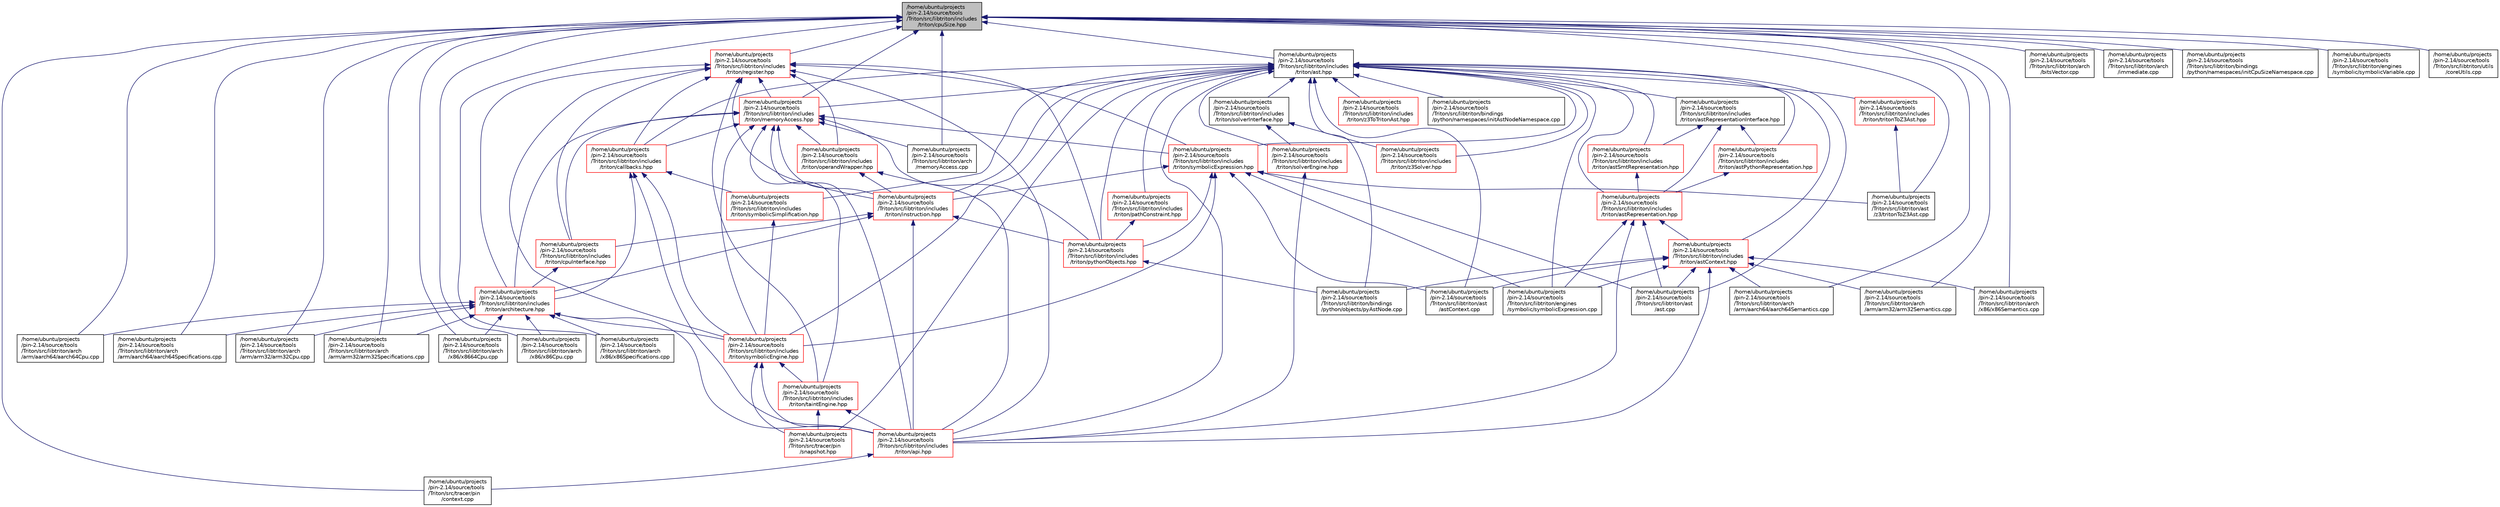 digraph "/home/ubuntu/projects/pin-2.14/source/tools/Triton/src/libtriton/includes/triton/cpuSize.hpp"
{
  edge [fontname="Helvetica",fontsize="10",labelfontname="Helvetica",labelfontsize="10"];
  node [fontname="Helvetica",fontsize="10",shape=record];
  Node0 [label="/home/ubuntu/projects\l/pin-2.14/source/tools\l/Triton/src/libtriton/includes\l/triton/cpuSize.hpp",height=0.2,width=0.4,color="black", fillcolor="grey75", style="filled", fontcolor="black"];
  Node0 -> Node1 [dir="back",color="midnightblue",fontsize="10",style="solid",fontname="Helvetica"];
  Node1 [label="/home/ubuntu/projects\l/pin-2.14/source/tools\l/Triton/src/libtriton/includes\l/triton/ast.hpp",height=0.2,width=0.4,color="black", fillcolor="white", style="filled",URL="$ast_8hpp.html"];
  Node1 -> Node2 [dir="back",color="midnightblue",fontsize="10",style="solid",fontname="Helvetica"];
  Node2 [label="/home/ubuntu/projects\l/pin-2.14/source/tools\l/Triton/src/libtriton/includes\l/triton/callbacks.hpp",height=0.2,width=0.4,color="red", fillcolor="white", style="filled",URL="$callbacks_8hpp.html"];
  Node2 -> Node3 [dir="back",color="midnightblue",fontsize="10",style="solid",fontname="Helvetica"];
  Node3 [label="/home/ubuntu/projects\l/pin-2.14/source/tools\l/Triton/src/libtriton/includes\l/triton/architecture.hpp",height=0.2,width=0.4,color="red", fillcolor="white", style="filled",URL="$architecture_8hpp.html"];
  Node3 -> Node4 [dir="back",color="midnightblue",fontsize="10",style="solid",fontname="Helvetica"];
  Node4 [label="/home/ubuntu/projects\l/pin-2.14/source/tools\l/Triton/src/libtriton/includes\l/triton/api.hpp",height=0.2,width=0.4,color="red", fillcolor="white", style="filled",URL="$libtriton_2includes_2triton_2api_8hpp.html"];
  Node4 -> Node11 [dir="back",color="midnightblue",fontsize="10",style="solid",fontname="Helvetica"];
  Node11 [label="/home/ubuntu/projects\l/pin-2.14/source/tools\l/Triton/src/tracer/pin\l/context.cpp",height=0.2,width=0.4,color="black", fillcolor="white", style="filled",URL="$context_8cpp.html"];
  Node3 -> Node19 [dir="back",color="midnightblue",fontsize="10",style="solid",fontname="Helvetica"];
  Node19 [label="/home/ubuntu/projects\l/pin-2.14/source/tools\l/Triton/src/libtriton/includes\l/triton/symbolicEngine.hpp",height=0.2,width=0.4,color="red", fillcolor="white", style="filled",URL="$symbolicEngine_8hpp.html"];
  Node19 -> Node20 [dir="back",color="midnightblue",fontsize="10",style="solid",fontname="Helvetica"];
  Node20 [label="/home/ubuntu/projects\l/pin-2.14/source/tools\l/Triton/src/libtriton/includes\l/triton/taintEngine.hpp",height=0.2,width=0.4,color="red", fillcolor="white", style="filled",URL="$taintEngine_8hpp.html"];
  Node20 -> Node4 [dir="back",color="midnightblue",fontsize="10",style="solid",fontname="Helvetica"];
  Node20 -> Node28 [dir="back",color="midnightblue",fontsize="10",style="solid",fontname="Helvetica"];
  Node28 [label="/home/ubuntu/projects\l/pin-2.14/source/tools\l/Triton/src/tracer/pin\l/snapshot.hpp",height=0.2,width=0.4,color="red", fillcolor="white", style="filled",URL="$snapshot_8hpp.html"];
  Node19 -> Node4 [dir="back",color="midnightblue",fontsize="10",style="solid",fontname="Helvetica"];
  Node19 -> Node28 [dir="back",color="midnightblue",fontsize="10",style="solid",fontname="Helvetica"];
  Node3 -> Node33 [dir="back",color="midnightblue",fontsize="10",style="solid",fontname="Helvetica"];
  Node33 [label="/home/ubuntu/projects\l/pin-2.14/source/tools\l/Triton/src/libtriton/arch\l/arm/aarch64/aarch64Cpu.cpp",height=0.2,width=0.4,color="black", fillcolor="white", style="filled",URL="$aarch64Cpu_8cpp.html"];
  Node3 -> Node34 [dir="back",color="midnightblue",fontsize="10",style="solid",fontname="Helvetica"];
  Node34 [label="/home/ubuntu/projects\l/pin-2.14/source/tools\l/Triton/src/libtriton/arch\l/arm/aarch64/aarch64Specifications.cpp",height=0.2,width=0.4,color="black", fillcolor="white", style="filled",URL="$aarch64Specifications_8cpp.html"];
  Node3 -> Node39 [dir="back",color="midnightblue",fontsize="10",style="solid",fontname="Helvetica"];
  Node39 [label="/home/ubuntu/projects\l/pin-2.14/source/tools\l/Triton/src/libtriton/arch\l/arm/arm32/arm32Cpu.cpp",height=0.2,width=0.4,color="black", fillcolor="white", style="filled",URL="$arm32Cpu_8cpp.html"];
  Node3 -> Node40 [dir="back",color="midnightblue",fontsize="10",style="solid",fontname="Helvetica"];
  Node40 [label="/home/ubuntu/projects\l/pin-2.14/source/tools\l/Triton/src/libtriton/arch\l/arm/arm32/arm32Specifications.cpp",height=0.2,width=0.4,color="black", fillcolor="white", style="filled",URL="$arm32Specifications_8cpp.html"];
  Node3 -> Node43 [dir="back",color="midnightblue",fontsize="10",style="solid",fontname="Helvetica"];
  Node43 [label="/home/ubuntu/projects\l/pin-2.14/source/tools\l/Triton/src/libtriton/arch\l/x86/x8664Cpu.cpp",height=0.2,width=0.4,color="black", fillcolor="white", style="filled",URL="$x8664Cpu_8cpp.html"];
  Node3 -> Node45 [dir="back",color="midnightblue",fontsize="10",style="solid",fontname="Helvetica"];
  Node45 [label="/home/ubuntu/projects\l/pin-2.14/source/tools\l/Triton/src/libtriton/arch\l/x86/x86Cpu.cpp",height=0.2,width=0.4,color="black", fillcolor="white", style="filled",URL="$x86Cpu_8cpp.html"];
  Node3 -> Node46 [dir="back",color="midnightblue",fontsize="10",style="solid",fontname="Helvetica"];
  Node46 [label="/home/ubuntu/projects\l/pin-2.14/source/tools\l/Triton/src/libtriton/arch\l/x86/x86Specifications.cpp",height=0.2,width=0.4,color="black", fillcolor="white", style="filled",URL="$x86Specifications_8cpp.html"];
  Node2 -> Node4 [dir="back",color="midnightblue",fontsize="10",style="solid",fontname="Helvetica"];
  Node2 -> Node19 [dir="back",color="midnightblue",fontsize="10",style="solid",fontname="Helvetica"];
  Node2 -> Node51 [dir="back",color="midnightblue",fontsize="10",style="solid",fontname="Helvetica"];
  Node51 [label="/home/ubuntu/projects\l/pin-2.14/source/tools\l/Triton/src/libtriton/includes\l/triton/symbolicSimplification.hpp",height=0.2,width=0.4,color="red", fillcolor="white", style="filled",URL="$symbolicSimplification_8hpp.html"];
  Node51 -> Node19 [dir="back",color="midnightblue",fontsize="10",style="solid",fontname="Helvetica"];
  Node1 -> Node54 [dir="back",color="midnightblue",fontsize="10",style="solid",fontname="Helvetica"];
  Node54 [label="/home/ubuntu/projects\l/pin-2.14/source/tools\l/Triton/src/libtriton/includes\l/triton/memoryAccess.hpp",height=0.2,width=0.4,color="red", fillcolor="white", style="filled",URL="$memoryAccess_8hpp.html"];
  Node54 -> Node2 [dir="back",color="midnightblue",fontsize="10",style="solid",fontname="Helvetica"];
  Node54 -> Node55 [dir="back",color="midnightblue",fontsize="10",style="solid",fontname="Helvetica"];
  Node55 [label="/home/ubuntu/projects\l/pin-2.14/source/tools\l/Triton/src/libtriton/includes\l/triton/instruction.hpp",height=0.2,width=0.4,color="red", fillcolor="white", style="filled",URL="$instruction_8hpp.html"];
  Node55 -> Node56 [dir="back",color="midnightblue",fontsize="10",style="solid",fontname="Helvetica"];
  Node56 [label="/home/ubuntu/projects\l/pin-2.14/source/tools\l/Triton/src/libtriton/includes\l/triton/cpuInterface.hpp",height=0.2,width=0.4,color="red", fillcolor="white", style="filled",URL="$cpuInterface_8hpp.html"];
  Node56 -> Node3 [dir="back",color="midnightblue",fontsize="10",style="solid",fontname="Helvetica"];
  Node55 -> Node3 [dir="back",color="midnightblue",fontsize="10",style="solid",fontname="Helvetica"];
  Node55 -> Node4 [dir="back",color="midnightblue",fontsize="10",style="solid",fontname="Helvetica"];
  Node55 -> Node62 [dir="back",color="midnightblue",fontsize="10",style="solid",fontname="Helvetica"];
  Node62 [label="/home/ubuntu/projects\l/pin-2.14/source/tools\l/Triton/src/libtriton/includes\l/triton/pythonObjects.hpp",height=0.2,width=0.4,color="red", fillcolor="white", style="filled",URL="$pythonObjects_8hpp.html"];
  Node62 -> Node66 [dir="back",color="midnightblue",fontsize="10",style="solid",fontname="Helvetica"];
  Node66 [label="/home/ubuntu/projects\l/pin-2.14/source/tools\l/Triton/src/libtriton/bindings\l/python/objects/pyAstNode.cpp",height=0.2,width=0.4,color="black", fillcolor="white", style="filled",URL="$pyAstNode_8cpp.html"];
  Node54 -> Node76 [dir="back",color="midnightblue",fontsize="10",style="solid",fontname="Helvetica"];
  Node76 [label="/home/ubuntu/projects\l/pin-2.14/source/tools\l/Triton/src/libtriton/includes\l/triton/operandWrapper.hpp",height=0.2,width=0.4,color="red", fillcolor="white", style="filled",URL="$operandWrapper_8hpp.html"];
  Node76 -> Node55 [dir="back",color="midnightblue",fontsize="10",style="solid",fontname="Helvetica"];
  Node76 -> Node4 [dir="back",color="midnightblue",fontsize="10",style="solid",fontname="Helvetica"];
  Node54 -> Node78 [dir="back",color="midnightblue",fontsize="10",style="solid",fontname="Helvetica"];
  Node78 [label="/home/ubuntu/projects\l/pin-2.14/source/tools\l/Triton/src/libtriton/includes\l/triton/symbolicExpression.hpp",height=0.2,width=0.4,color="red", fillcolor="white", style="filled",URL="$symbolicExpression_8hpp.html"];
  Node78 -> Node55 [dir="back",color="midnightblue",fontsize="10",style="solid",fontname="Helvetica"];
  Node78 -> Node19 [dir="back",color="midnightblue",fontsize="10",style="solid",fontname="Helvetica"];
  Node78 -> Node79 [dir="back",color="midnightblue",fontsize="10",style="solid",fontname="Helvetica"];
  Node79 [label="/home/ubuntu/projects\l/pin-2.14/source/tools\l/Triton/src/libtriton/ast\l/ast.cpp",height=0.2,width=0.4,color="black", fillcolor="white", style="filled",URL="$ast_8cpp.html"];
  Node78 -> Node80 [dir="back",color="midnightblue",fontsize="10",style="solid",fontname="Helvetica"];
  Node80 [label="/home/ubuntu/projects\l/pin-2.14/source/tools\l/Triton/src/libtriton/ast\l/astContext.cpp",height=0.2,width=0.4,color="black", fillcolor="white", style="filled",URL="$astContext_8cpp.html"];
  Node78 -> Node83 [dir="back",color="midnightblue",fontsize="10",style="solid",fontname="Helvetica"];
  Node83 [label="/home/ubuntu/projects\l/pin-2.14/source/tools\l/Triton/src/libtriton/ast\l/z3/tritonToZ3Ast.cpp",height=0.2,width=0.4,color="black", fillcolor="white", style="filled",URL="$tritonToZ3Ast_8cpp.html"];
  Node78 -> Node62 [dir="back",color="midnightblue",fontsize="10",style="solid",fontname="Helvetica"];
  Node78 -> Node85 [dir="back",color="midnightblue",fontsize="10",style="solid",fontname="Helvetica"];
  Node85 [label="/home/ubuntu/projects\l/pin-2.14/source/tools\l/Triton/src/libtriton/engines\l/symbolic/symbolicExpression.cpp",height=0.2,width=0.4,color="black", fillcolor="white", style="filled",URL="$symbolicExpression_8cpp.html"];
  Node54 -> Node56 [dir="back",color="midnightblue",fontsize="10",style="solid",fontname="Helvetica"];
  Node54 -> Node3 [dir="back",color="midnightblue",fontsize="10",style="solid",fontname="Helvetica"];
  Node54 -> Node19 [dir="back",color="midnightblue",fontsize="10",style="solid",fontname="Helvetica"];
  Node54 -> Node20 [dir="back",color="midnightblue",fontsize="10",style="solid",fontname="Helvetica"];
  Node54 -> Node4 [dir="back",color="midnightblue",fontsize="10",style="solid",fontname="Helvetica"];
  Node54 -> Node86 [dir="back",color="midnightblue",fontsize="10",style="solid",fontname="Helvetica"];
  Node86 [label="/home/ubuntu/projects\l/pin-2.14/source/tools\l/Triton/src/libtriton/arch\l/memoryAccess.cpp",height=0.2,width=0.4,color="black", fillcolor="white", style="filled",URL="$memoryAccess_8cpp.html"];
  Node54 -> Node62 [dir="back",color="midnightblue",fontsize="10",style="solid",fontname="Helvetica"];
  Node1 -> Node55 [dir="back",color="midnightblue",fontsize="10",style="solid",fontname="Helvetica"];
  Node1 -> Node78 [dir="back",color="midnightblue",fontsize="10",style="solid",fontname="Helvetica"];
  Node1 -> Node4 [dir="back",color="midnightblue",fontsize="10",style="solid",fontname="Helvetica"];
  Node1 -> Node87 [dir="back",color="midnightblue",fontsize="10",style="solid",fontname="Helvetica"];
  Node87 [label="/home/ubuntu/projects\l/pin-2.14/source/tools\l/Triton/src/libtriton/includes\l/triton/astContext.hpp",height=0.2,width=0.4,color="red", fillcolor="white", style="filled",URL="$astContext_8hpp.html"];
  Node87 -> Node4 [dir="back",color="midnightblue",fontsize="10",style="solid",fontname="Helvetica"];
  Node87 -> Node22 [dir="back",color="midnightblue",fontsize="10",style="solid",fontname="Helvetica"];
  Node22 [label="/home/ubuntu/projects\l/pin-2.14/source/tools\l/Triton/src/libtriton/arch\l/arm/aarch64/aarch64Semantics.cpp",height=0.2,width=0.4,color="black", fillcolor="white", style="filled",URL="$aarch64Semantics_8cpp.html"];
  Node87 -> Node24 [dir="back",color="midnightblue",fontsize="10",style="solid",fontname="Helvetica"];
  Node24 [label="/home/ubuntu/projects\l/pin-2.14/source/tools\l/Triton/src/libtriton/arch\l/arm/arm32/arm32Semantics.cpp",height=0.2,width=0.4,color="black", fillcolor="white", style="filled",URL="$arm32Semantics_8cpp.html"];
  Node87 -> Node26 [dir="back",color="midnightblue",fontsize="10",style="solid",fontname="Helvetica"];
  Node26 [label="/home/ubuntu/projects\l/pin-2.14/source/tools\l/Triton/src/libtriton/arch\l/x86/x86Semantics.cpp",height=0.2,width=0.4,color="black", fillcolor="white", style="filled",URL="$x86Semantics_8cpp.html"];
  Node87 -> Node79 [dir="back",color="midnightblue",fontsize="10",style="solid",fontname="Helvetica"];
  Node87 -> Node80 [dir="back",color="midnightblue",fontsize="10",style="solid",fontname="Helvetica"];
  Node87 -> Node66 [dir="back",color="midnightblue",fontsize="10",style="solid",fontname="Helvetica"];
  Node87 -> Node85 [dir="back",color="midnightblue",fontsize="10",style="solid",fontname="Helvetica"];
  Node1 -> Node90 [dir="back",color="midnightblue",fontsize="10",style="solid",fontname="Helvetica"];
  Node90 [label="/home/ubuntu/projects\l/pin-2.14/source/tools\l/Triton/src/libtriton/includes\l/triton/astRepresentation.hpp",height=0.2,width=0.4,color="red", fillcolor="white", style="filled",URL="$astRepresentation_8hpp.html"];
  Node90 -> Node87 [dir="back",color="midnightblue",fontsize="10",style="solid",fontname="Helvetica"];
  Node90 -> Node4 [dir="back",color="midnightblue",fontsize="10",style="solid",fontname="Helvetica"];
  Node90 -> Node79 [dir="back",color="midnightblue",fontsize="10",style="solid",fontname="Helvetica"];
  Node90 -> Node85 [dir="back",color="midnightblue",fontsize="10",style="solid",fontname="Helvetica"];
  Node1 -> Node93 [dir="back",color="midnightblue",fontsize="10",style="solid",fontname="Helvetica"];
  Node93 [label="/home/ubuntu/projects\l/pin-2.14/source/tools\l/Triton/src/libtriton/includes\l/triton/astRepresentationInterface.hpp",height=0.2,width=0.4,color="black", fillcolor="white", style="filled",URL="$astRepresentationInterface_8hpp.html"];
  Node93 -> Node94 [dir="back",color="midnightblue",fontsize="10",style="solid",fontname="Helvetica"];
  Node94 [label="/home/ubuntu/projects\l/pin-2.14/source/tools\l/Triton/src/libtriton/includes\l/triton/astPythonRepresentation.hpp",height=0.2,width=0.4,color="red", fillcolor="white", style="filled",URL="$astPythonRepresentation_8hpp.html"];
  Node94 -> Node90 [dir="back",color="midnightblue",fontsize="10",style="solid",fontname="Helvetica"];
  Node93 -> Node90 [dir="back",color="midnightblue",fontsize="10",style="solid",fontname="Helvetica"];
  Node93 -> Node95 [dir="back",color="midnightblue",fontsize="10",style="solid",fontname="Helvetica"];
  Node95 [label="/home/ubuntu/projects\l/pin-2.14/source/tools\l/Triton/src/libtriton/includes\l/triton/astSmtRepresentation.hpp",height=0.2,width=0.4,color="red", fillcolor="white", style="filled",URL="$astSmtRepresentation_8hpp.html"];
  Node95 -> Node90 [dir="back",color="midnightblue",fontsize="10",style="solid",fontname="Helvetica"];
  Node1 -> Node94 [dir="back",color="midnightblue",fontsize="10",style="solid",fontname="Helvetica"];
  Node1 -> Node95 [dir="back",color="midnightblue",fontsize="10",style="solid",fontname="Helvetica"];
  Node1 -> Node19 [dir="back",color="midnightblue",fontsize="10",style="solid",fontname="Helvetica"];
  Node1 -> Node96 [dir="back",color="midnightblue",fontsize="10",style="solid",fontname="Helvetica"];
  Node96 [label="/home/ubuntu/projects\l/pin-2.14/source/tools\l/Triton/src/libtriton/includes\l/triton/pathConstraint.hpp",height=0.2,width=0.4,color="red", fillcolor="white", style="filled",URL="$pathConstraint_8hpp.html"];
  Node96 -> Node62 [dir="back",color="midnightblue",fontsize="10",style="solid",fontname="Helvetica"];
  Node1 -> Node51 [dir="back",color="midnightblue",fontsize="10",style="solid",fontname="Helvetica"];
  Node1 -> Node98 [dir="back",color="midnightblue",fontsize="10",style="solid",fontname="Helvetica"];
  Node98 [label="/home/ubuntu/projects\l/pin-2.14/source/tools\l/Triton/src/libtriton/includes\l/triton/solverEngine.hpp",height=0.2,width=0.4,color="red", fillcolor="white", style="filled",URL="$solverEngine_8hpp.html"];
  Node98 -> Node4 [dir="back",color="midnightblue",fontsize="10",style="solid",fontname="Helvetica"];
  Node1 -> Node100 [dir="back",color="midnightblue",fontsize="10",style="solid",fontname="Helvetica"];
  Node100 [label="/home/ubuntu/projects\l/pin-2.14/source/tools\l/Triton/src/libtriton/includes\l/triton/solverInterface.hpp",height=0.2,width=0.4,color="black", fillcolor="white", style="filled",URL="$solverInterface_8hpp.html"];
  Node100 -> Node98 [dir="back",color="midnightblue",fontsize="10",style="solid",fontname="Helvetica"];
  Node100 -> Node101 [dir="back",color="midnightblue",fontsize="10",style="solid",fontname="Helvetica"];
  Node101 [label="/home/ubuntu/projects\l/pin-2.14/source/tools\l/Triton/src/libtriton/includes\l/triton/z3Solver.hpp",height=0.2,width=0.4,color="red", fillcolor="white", style="filled",URL="$z3Solver_8hpp.html"];
  Node1 -> Node79 [dir="back",color="midnightblue",fontsize="10",style="solid",fontname="Helvetica"];
  Node1 -> Node80 [dir="back",color="midnightblue",fontsize="10",style="solid",fontname="Helvetica"];
  Node1 -> Node102 [dir="back",color="midnightblue",fontsize="10",style="solid",fontname="Helvetica"];
  Node102 [label="/home/ubuntu/projects\l/pin-2.14/source/tools\l/Triton/src/libtriton/includes\l/triton/tritonToZ3Ast.hpp",height=0.2,width=0.4,color="red", fillcolor="white", style="filled",URL="$tritonToZ3Ast_8hpp.html"];
  Node102 -> Node83 [dir="back",color="midnightblue",fontsize="10",style="solid",fontname="Helvetica"];
  Node1 -> Node103 [dir="back",color="midnightblue",fontsize="10",style="solid",fontname="Helvetica"];
  Node103 [label="/home/ubuntu/projects\l/pin-2.14/source/tools\l/Triton/src/libtriton/includes\l/triton/z3ToTritonAst.hpp",height=0.2,width=0.4,color="red", fillcolor="white", style="filled",URL="$z3ToTritonAst_8hpp.html"];
  Node1 -> Node62 [dir="back",color="midnightblue",fontsize="10",style="solid",fontname="Helvetica"];
  Node1 -> Node104 [dir="back",color="midnightblue",fontsize="10",style="solid",fontname="Helvetica"];
  Node104 [label="/home/ubuntu/projects\l/pin-2.14/source/tools\l/Triton/src/libtriton/bindings\l/python/namespaces/initAstNodeNamespace.cpp",height=0.2,width=0.4,color="black", fillcolor="white", style="filled",URL="$initAstNodeNamespace_8cpp.html"];
  Node1 -> Node66 [dir="back",color="midnightblue",fontsize="10",style="solid",fontname="Helvetica"];
  Node1 -> Node101 [dir="back",color="midnightblue",fontsize="10",style="solid",fontname="Helvetica"];
  Node1 -> Node85 [dir="back",color="midnightblue",fontsize="10",style="solid",fontname="Helvetica"];
  Node1 -> Node28 [dir="back",color="midnightblue",fontsize="10",style="solid",fontname="Helvetica"];
  Node0 -> Node54 [dir="back",color="midnightblue",fontsize="10",style="solid",fontname="Helvetica"];
  Node0 -> Node105 [dir="back",color="midnightblue",fontsize="10",style="solid",fontname="Helvetica"];
  Node105 [label="/home/ubuntu/projects\l/pin-2.14/source/tools\l/Triton/src/libtriton/includes\l/triton/register.hpp",height=0.2,width=0.4,color="red", fillcolor="white", style="filled",URL="$register_8hpp.html"];
  Node105 -> Node54 [dir="back",color="midnightblue",fontsize="10",style="solid",fontname="Helvetica"];
  Node105 -> Node2 [dir="back",color="midnightblue",fontsize="10",style="solid",fontname="Helvetica"];
  Node105 -> Node76 [dir="back",color="midnightblue",fontsize="10",style="solid",fontname="Helvetica"];
  Node105 -> Node55 [dir="back",color="midnightblue",fontsize="10",style="solid",fontname="Helvetica"];
  Node105 -> Node78 [dir="back",color="midnightblue",fontsize="10",style="solid",fontname="Helvetica"];
  Node105 -> Node56 [dir="back",color="midnightblue",fontsize="10",style="solid",fontname="Helvetica"];
  Node105 -> Node3 [dir="back",color="midnightblue",fontsize="10",style="solid",fontname="Helvetica"];
  Node105 -> Node19 [dir="back",color="midnightblue",fontsize="10",style="solid",fontname="Helvetica"];
  Node105 -> Node20 [dir="back",color="midnightblue",fontsize="10",style="solid",fontname="Helvetica"];
  Node105 -> Node4 [dir="back",color="midnightblue",fontsize="10",style="solid",fontname="Helvetica"];
  Node105 -> Node62 [dir="back",color="midnightblue",fontsize="10",style="solid",fontname="Helvetica"];
  Node0 -> Node33 [dir="back",color="midnightblue",fontsize="10",style="solid",fontname="Helvetica"];
  Node0 -> Node22 [dir="back",color="midnightblue",fontsize="10",style="solid",fontname="Helvetica"];
  Node0 -> Node34 [dir="back",color="midnightblue",fontsize="10",style="solid",fontname="Helvetica"];
  Node0 -> Node39 [dir="back",color="midnightblue",fontsize="10",style="solid",fontname="Helvetica"];
  Node0 -> Node24 [dir="back",color="midnightblue",fontsize="10",style="solid",fontname="Helvetica"];
  Node0 -> Node40 [dir="back",color="midnightblue",fontsize="10",style="solid",fontname="Helvetica"];
  Node0 -> Node107 [dir="back",color="midnightblue",fontsize="10",style="solid",fontname="Helvetica"];
  Node107 [label="/home/ubuntu/projects\l/pin-2.14/source/tools\l/Triton/src/libtriton/arch\l/bitsVector.cpp",height=0.2,width=0.4,color="black", fillcolor="white", style="filled",URL="$bitsVector_8cpp.html"];
  Node0 -> Node108 [dir="back",color="midnightblue",fontsize="10",style="solid",fontname="Helvetica"];
  Node108 [label="/home/ubuntu/projects\l/pin-2.14/source/tools\l/Triton/src/libtriton/arch\l/immediate.cpp",height=0.2,width=0.4,color="black", fillcolor="white", style="filled",URL="$immediate_8cpp.html"];
  Node0 -> Node86 [dir="back",color="midnightblue",fontsize="10",style="solid",fontname="Helvetica"];
  Node0 -> Node43 [dir="back",color="midnightblue",fontsize="10",style="solid",fontname="Helvetica"];
  Node0 -> Node45 [dir="back",color="midnightblue",fontsize="10",style="solid",fontname="Helvetica"];
  Node0 -> Node26 [dir="back",color="midnightblue",fontsize="10",style="solid",fontname="Helvetica"];
  Node0 -> Node46 [dir="back",color="midnightblue",fontsize="10",style="solid",fontname="Helvetica"];
  Node0 -> Node83 [dir="back",color="midnightblue",fontsize="10",style="solid",fontname="Helvetica"];
  Node0 -> Node109 [dir="back",color="midnightblue",fontsize="10",style="solid",fontname="Helvetica"];
  Node109 [label="/home/ubuntu/projects\l/pin-2.14/source/tools\l/Triton/src/libtriton/bindings\l/python/namespaces/initCpuSizeNamespace.cpp",height=0.2,width=0.4,color="black", fillcolor="white", style="filled",URL="$initCpuSizeNamespace_8cpp.html"];
  Node0 -> Node110 [dir="back",color="midnightblue",fontsize="10",style="solid",fontname="Helvetica"];
  Node110 [label="/home/ubuntu/projects\l/pin-2.14/source/tools\l/Triton/src/libtriton/engines\l/symbolic/symbolicVariable.cpp",height=0.2,width=0.4,color="black", fillcolor="white", style="filled",URL="$symbolicVariable_8cpp.html"];
  Node0 -> Node111 [dir="back",color="midnightblue",fontsize="10",style="solid",fontname="Helvetica"];
  Node111 [label="/home/ubuntu/projects\l/pin-2.14/source/tools\l/Triton/src/libtriton/utils\l/coreUtils.cpp",height=0.2,width=0.4,color="black", fillcolor="white", style="filled",URL="$coreUtils_8cpp.html"];
  Node0 -> Node11 [dir="back",color="midnightblue",fontsize="10",style="solid",fontname="Helvetica"];
}
